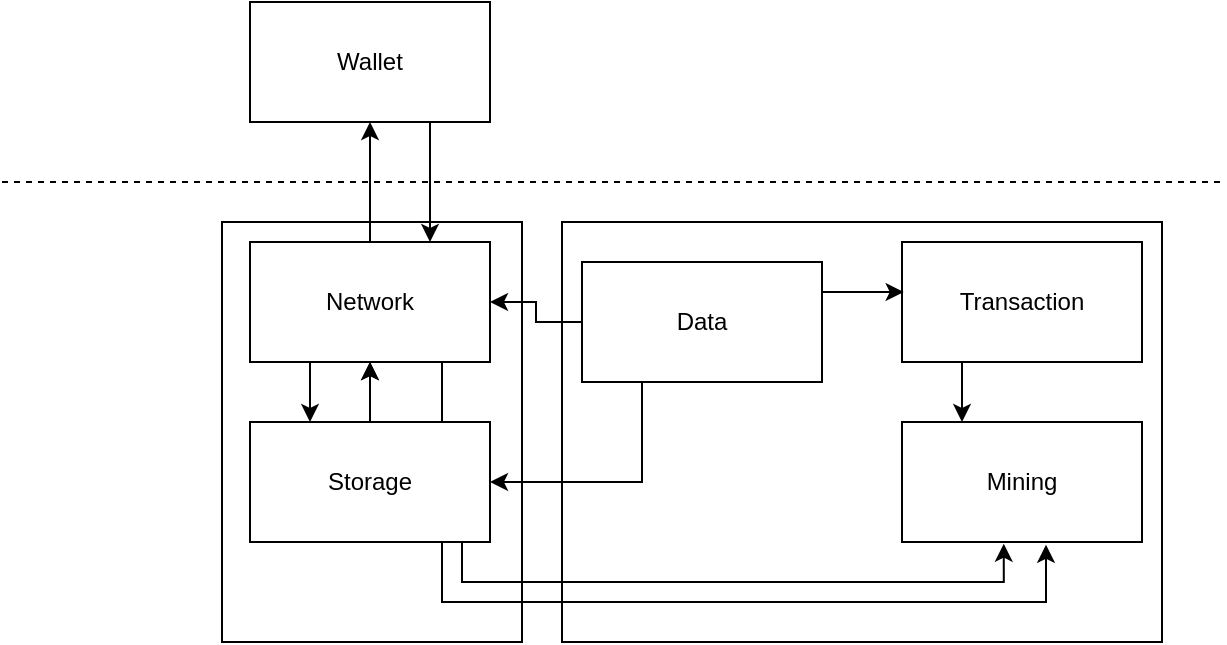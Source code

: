 <mxfile version="15.2.7" type="device"><diagram id="I5QUAx8ONQmNDXpjRvMa" name="第 1 页"><mxGraphModel dx="813" dy="470" grid="1" gridSize="10" guides="1" tooltips="1" connect="1" arrows="1" fold="1" page="1" pageScale="1" pageWidth="827" pageHeight="1169" math="0" shadow="0"><root><mxCell id="0"/><mxCell id="1" parent="0"/><mxCell id="1e7MQPlGSWe_A9rLyYh1-28" value="" style="rounded=0;whiteSpace=wrap;html=1;" vertex="1" parent="1"><mxGeometry x="280" y="330" width="150" height="210" as="geometry"/></mxCell><mxCell id="1e7MQPlGSWe_A9rLyYh1-27" value="" style="rounded=0;whiteSpace=wrap;html=1;" vertex="1" parent="1"><mxGeometry x="450" y="330" width="300" height="210" as="geometry"/></mxCell><mxCell id="1e7MQPlGSWe_A9rLyYh1-29" style="edgeStyle=orthogonalEdgeStyle;rounded=0;orthogonalLoop=1;jettySize=auto;html=1;exitX=0.75;exitY=1;exitDx=0;exitDy=0;entryX=0.75;entryY=0;entryDx=0;entryDy=0;" edge="1" parent="1" source="1e7MQPlGSWe_A9rLyYh1-1" target="1e7MQPlGSWe_A9rLyYh1-2"><mxGeometry relative="1" as="geometry"/></mxCell><mxCell id="1e7MQPlGSWe_A9rLyYh1-1" value="Wallet" style="rounded=0;whiteSpace=wrap;html=1;" vertex="1" parent="1"><mxGeometry x="294" y="220" width="120" height="60" as="geometry"/></mxCell><mxCell id="1e7MQPlGSWe_A9rLyYh1-13" style="edgeStyle=orthogonalEdgeStyle;rounded=0;orthogonalLoop=1;jettySize=auto;html=1;exitX=0.25;exitY=1;exitDx=0;exitDy=0;entryX=0.25;entryY=0;entryDx=0;entryDy=0;" edge="1" parent="1" source="1e7MQPlGSWe_A9rLyYh1-2" target="1e7MQPlGSWe_A9rLyYh1-3"><mxGeometry relative="1" as="geometry"/></mxCell><mxCell id="1e7MQPlGSWe_A9rLyYh1-14" style="edgeStyle=orthogonalEdgeStyle;rounded=0;orthogonalLoop=1;jettySize=auto;html=1;exitX=0.5;exitY=0;exitDx=0;exitDy=0;entryX=0.5;entryY=1;entryDx=0;entryDy=0;" edge="1" parent="1" source="1e7MQPlGSWe_A9rLyYh1-2" target="1e7MQPlGSWe_A9rLyYh1-1"><mxGeometry relative="1" as="geometry"/></mxCell><mxCell id="1e7MQPlGSWe_A9rLyYh1-18" style="edgeStyle=orthogonalEdgeStyle;rounded=0;orthogonalLoop=1;jettySize=auto;html=1;exitX=0.75;exitY=1;exitDx=0;exitDy=0;entryX=0.6;entryY=1.023;entryDx=0;entryDy=0;entryPerimeter=0;" edge="1" parent="1" source="1e7MQPlGSWe_A9rLyYh1-2" target="1e7MQPlGSWe_A9rLyYh1-5"><mxGeometry relative="1" as="geometry"><Array as="points"><mxPoint x="390" y="400"/><mxPoint x="390" y="520"/><mxPoint x="692" y="520"/></Array></mxGeometry></mxCell><mxCell id="1e7MQPlGSWe_A9rLyYh1-2" value="Network" style="rounded=0;whiteSpace=wrap;html=1;" vertex="1" parent="1"><mxGeometry x="294" y="340" width="120" height="60" as="geometry"/></mxCell><mxCell id="1e7MQPlGSWe_A9rLyYh1-10" value="" style="edgeStyle=orthogonalEdgeStyle;rounded=0;orthogonalLoop=1;jettySize=auto;html=1;" edge="1" parent="1" source="1e7MQPlGSWe_A9rLyYh1-3" target="1e7MQPlGSWe_A9rLyYh1-2"><mxGeometry relative="1" as="geometry"/></mxCell><mxCell id="1e7MQPlGSWe_A9rLyYh1-11" value="" style="edgeStyle=orthogonalEdgeStyle;rounded=0;orthogonalLoop=1;jettySize=auto;html=1;" edge="1" parent="1" source="1e7MQPlGSWe_A9rLyYh1-3" target="1e7MQPlGSWe_A9rLyYh1-2"><mxGeometry relative="1" as="geometry"/></mxCell><mxCell id="1e7MQPlGSWe_A9rLyYh1-17" style="edgeStyle=orthogonalEdgeStyle;rounded=0;orthogonalLoop=1;jettySize=auto;html=1;exitX=0.75;exitY=1;exitDx=0;exitDy=0;entryX=0.424;entryY=1.014;entryDx=0;entryDy=0;entryPerimeter=0;" edge="1" parent="1" source="1e7MQPlGSWe_A9rLyYh1-3" target="1e7MQPlGSWe_A9rLyYh1-5"><mxGeometry relative="1" as="geometry"><Array as="points"><mxPoint x="400" y="490"/><mxPoint x="400" y="510"/><mxPoint x="671" y="510"/></Array></mxGeometry></mxCell><mxCell id="1e7MQPlGSWe_A9rLyYh1-3" value="Storage" style="rounded=0;whiteSpace=wrap;html=1;" vertex="1" parent="1"><mxGeometry x="294" y="430" width="120" height="60" as="geometry"/></mxCell><mxCell id="1e7MQPlGSWe_A9rLyYh1-16" style="edgeStyle=orthogonalEdgeStyle;rounded=0;orthogonalLoop=1;jettySize=auto;html=1;exitX=0.25;exitY=1;exitDx=0;exitDy=0;entryX=0.25;entryY=0;entryDx=0;entryDy=0;" edge="1" parent="1" source="1e7MQPlGSWe_A9rLyYh1-4" target="1e7MQPlGSWe_A9rLyYh1-5"><mxGeometry relative="1" as="geometry"/></mxCell><mxCell id="1e7MQPlGSWe_A9rLyYh1-4" value="Transaction" style="rounded=0;whiteSpace=wrap;html=1;" vertex="1" parent="1"><mxGeometry x="620" y="340" width="120" height="60" as="geometry"/></mxCell><mxCell id="1e7MQPlGSWe_A9rLyYh1-5" value="Mining" style="rounded=0;whiteSpace=wrap;html=1;" vertex="1" parent="1"><mxGeometry x="620" y="430" width="120" height="60" as="geometry"/></mxCell><mxCell id="1e7MQPlGSWe_A9rLyYh1-8" style="edgeStyle=orthogonalEdgeStyle;rounded=0;orthogonalLoop=1;jettySize=auto;html=1;exitX=0.25;exitY=1;exitDx=0;exitDy=0;entryX=1;entryY=0.5;entryDx=0;entryDy=0;" edge="1" parent="1" source="1e7MQPlGSWe_A9rLyYh1-6" target="1e7MQPlGSWe_A9rLyYh1-3"><mxGeometry relative="1" as="geometry"/></mxCell><mxCell id="1e7MQPlGSWe_A9rLyYh1-15" style="edgeStyle=orthogonalEdgeStyle;rounded=0;orthogonalLoop=1;jettySize=auto;html=1;exitX=1;exitY=0.25;exitDx=0;exitDy=0;entryX=0.007;entryY=0.417;entryDx=0;entryDy=0;entryPerimeter=0;" edge="1" parent="1" source="1e7MQPlGSWe_A9rLyYh1-6" target="1e7MQPlGSWe_A9rLyYh1-4"><mxGeometry relative="1" as="geometry"/></mxCell><mxCell id="1e7MQPlGSWe_A9rLyYh1-26" style="edgeStyle=orthogonalEdgeStyle;rounded=0;orthogonalLoop=1;jettySize=auto;html=1;exitX=0;exitY=0.5;exitDx=0;exitDy=0;" edge="1" parent="1" source="1e7MQPlGSWe_A9rLyYh1-6" target="1e7MQPlGSWe_A9rLyYh1-2"><mxGeometry relative="1" as="geometry"/></mxCell><mxCell id="1e7MQPlGSWe_A9rLyYh1-6" value="Data" style="rounded=0;whiteSpace=wrap;html=1;" vertex="1" parent="1"><mxGeometry x="460" y="350" width="120" height="60" as="geometry"/></mxCell><mxCell id="1e7MQPlGSWe_A9rLyYh1-22" value="" style="endArrow=none;dashed=1;html=1;" edge="1" parent="1"><mxGeometry width="50" height="50" relative="1" as="geometry"><mxPoint x="170" y="310" as="sourcePoint"/><mxPoint x="780" y="310" as="targetPoint"/></mxGeometry></mxCell></root></mxGraphModel></diagram></mxfile>